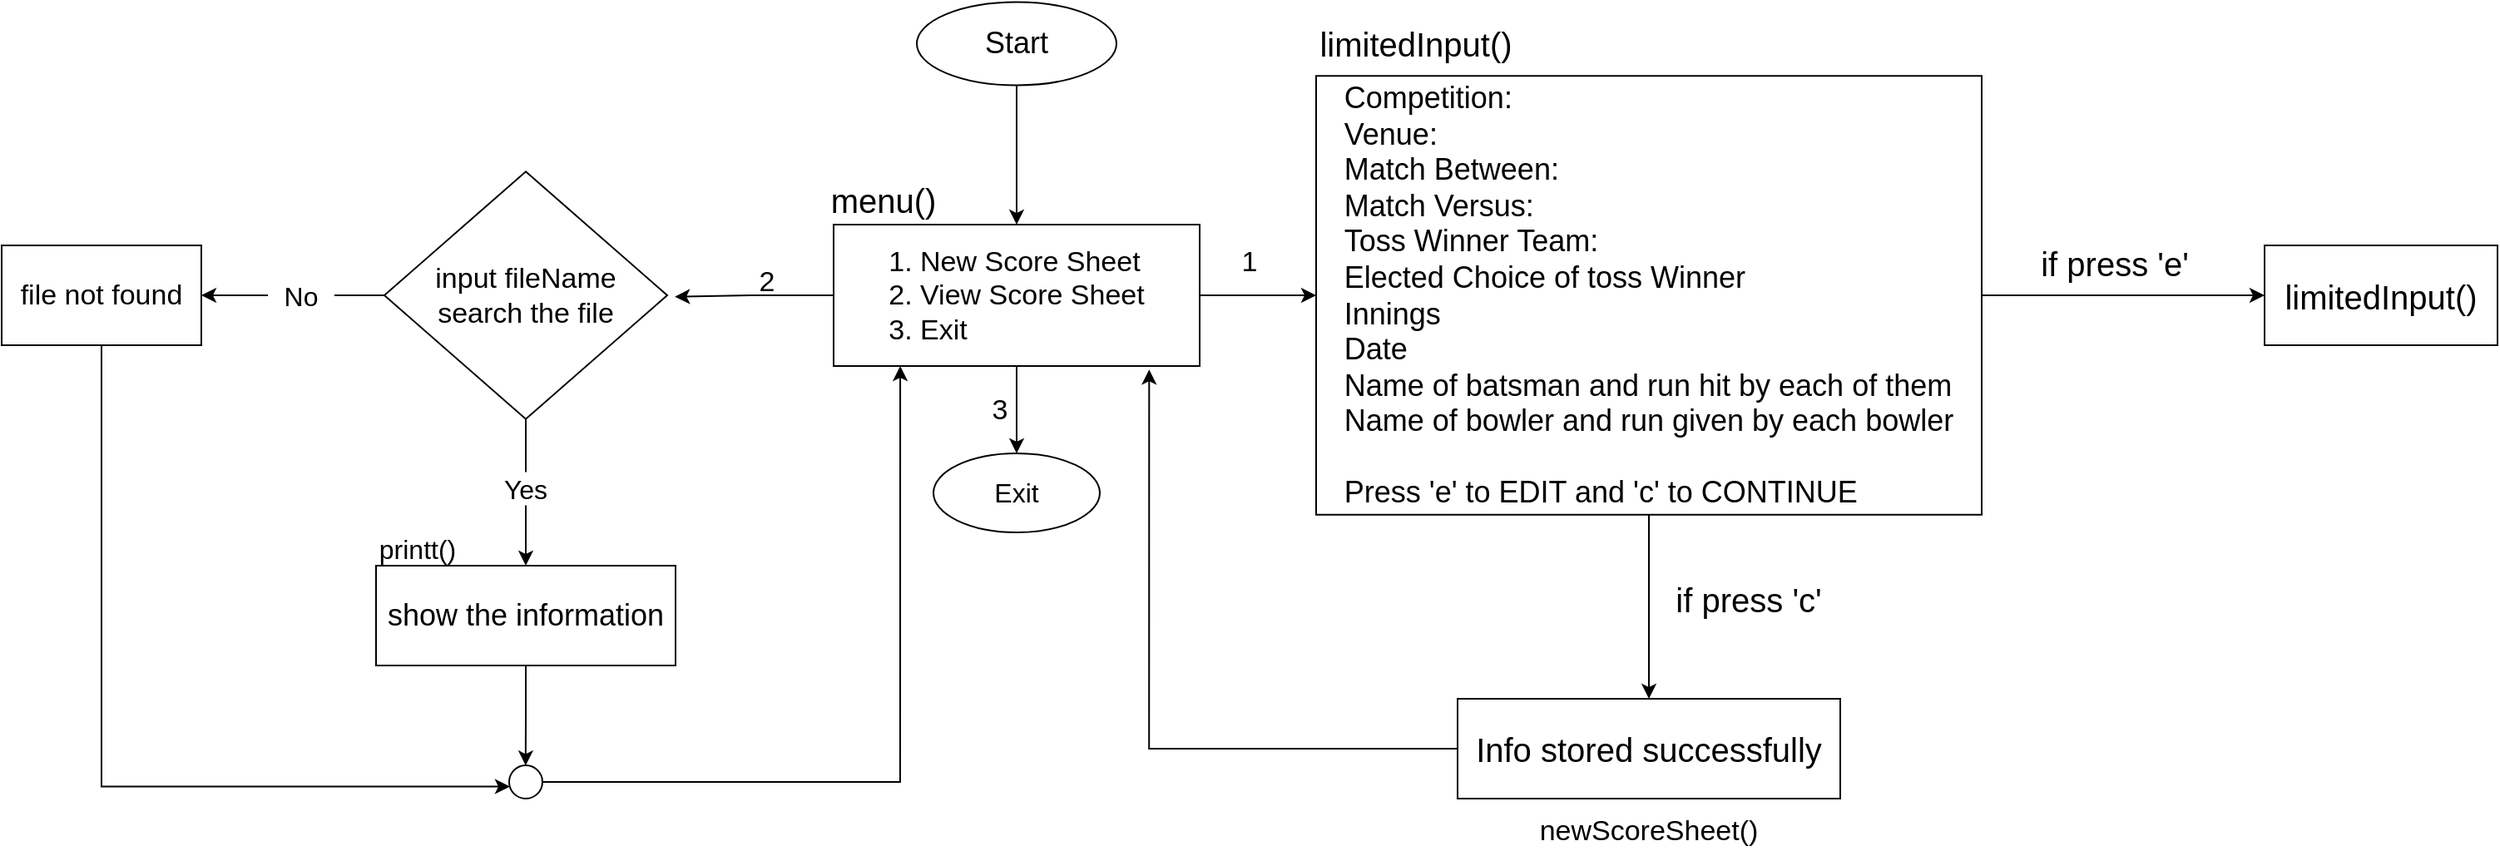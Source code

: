 <mxfile version="14.9.4" type="device"><diagram id="XV3M_1yXCi-9M63LzSHk" name="Page-1"><mxGraphModel dx="1438" dy="548" grid="1" gridSize="10" guides="1" tooltips="1" connect="0" arrows="1" fold="1" page="0" pageScale="1" pageWidth="850" pageHeight="1100" math="0" shadow="0"><root><mxCell id="0"/><mxCell id="1" parent="0"/><mxCell id="LzCQmdRZ1iY8mfzl2eSI-3" value="" style="edgeStyle=orthogonalEdgeStyle;rounded=0;orthogonalLoop=1;jettySize=auto;html=1;" edge="1" parent="1" source="LzCQmdRZ1iY8mfzl2eSI-1" target="LzCQmdRZ1iY8mfzl2eSI-2"><mxGeometry relative="1" as="geometry"/></mxCell><mxCell id="LzCQmdRZ1iY8mfzl2eSI-1" value="&lt;font style=&quot;font-size: 18px&quot;&gt;Start&lt;/font&gt;" style="ellipse;whiteSpace=wrap;html=1;" vertex="1" parent="1"><mxGeometry x="370" y="61.25" width="120" height="50" as="geometry"/></mxCell><mxCell id="LzCQmdRZ1iY8mfzl2eSI-5" value="" style="edgeStyle=orthogonalEdgeStyle;rounded=0;orthogonalLoop=1;jettySize=auto;html=1;" edge="1" parent="1" source="LzCQmdRZ1iY8mfzl2eSI-2" target="LzCQmdRZ1iY8mfzl2eSI-4"><mxGeometry relative="1" as="geometry"/></mxCell><mxCell id="LzCQmdRZ1iY8mfzl2eSI-21" value="" style="edgeStyle=orthogonalEdgeStyle;rounded=0;orthogonalLoop=1;jettySize=auto;html=1;" edge="1" parent="1" source="LzCQmdRZ1iY8mfzl2eSI-2" target="LzCQmdRZ1iY8mfzl2eSI-20"><mxGeometry relative="1" as="geometry"/></mxCell><mxCell id="LzCQmdRZ1iY8mfzl2eSI-28" style="edgeStyle=orthogonalEdgeStyle;rounded=0;orthogonalLoop=1;jettySize=auto;html=1;entryX=1.027;entryY=0.506;entryDx=0;entryDy=0;entryPerimeter=0;" edge="1" parent="1" source="LzCQmdRZ1iY8mfzl2eSI-2" target="LzCQmdRZ1iY8mfzl2eSI-26"><mxGeometry relative="1" as="geometry"/></mxCell><mxCell id="LzCQmdRZ1iY8mfzl2eSI-2" value="&lt;div style=&quot;text-align: left&quot;&gt;&lt;span style=&quot;font-size: 17px&quot;&gt;1. New Score Sheet&lt;/span&gt;&lt;/div&gt;&lt;font style=&quot;font-size: 17px&quot;&gt;&lt;div style=&quot;text-align: left&quot;&gt;&lt;span&gt;2. View Score Sheet&lt;/span&gt;&lt;/div&gt;&lt;div style=&quot;text-align: left&quot;&gt;&lt;span&gt;3. Exit&lt;/span&gt;&lt;/div&gt;&lt;/font&gt;" style="whiteSpace=wrap;html=1;" vertex="1" parent="1"><mxGeometry x="320" y="195" width="220" height="85" as="geometry"/></mxCell><mxCell id="LzCQmdRZ1iY8mfzl2eSI-9" value="" style="edgeStyle=orthogonalEdgeStyle;rounded=0;orthogonalLoop=1;jettySize=auto;html=1;" edge="1" parent="1" source="LzCQmdRZ1iY8mfzl2eSI-4" target="LzCQmdRZ1iY8mfzl2eSI-8"><mxGeometry relative="1" as="geometry"/></mxCell><mxCell id="LzCQmdRZ1iY8mfzl2eSI-12" value="" style="edgeStyle=orthogonalEdgeStyle;rounded=0;orthogonalLoop=1;jettySize=auto;html=1;" edge="1" parent="1" source="LzCQmdRZ1iY8mfzl2eSI-4" target="LzCQmdRZ1iY8mfzl2eSI-11"><mxGeometry relative="1" as="geometry"/></mxCell><mxCell id="LzCQmdRZ1iY8mfzl2eSI-4" value="&lt;div style=&quot;text-align: left ; font-size: 18px&quot;&gt;&lt;font style=&quot;font-size: 18px&quot;&gt;Competition:&lt;/font&gt;&lt;/div&gt;&lt;div style=&quot;text-align: left ; font-size: 18px&quot;&gt;&lt;span&gt;&lt;font style=&quot;font-size: 18px&quot;&gt;Venue:&lt;/font&gt;&lt;/span&gt;&lt;/div&gt;&lt;div style=&quot;text-align: left ; font-size: 18px&quot;&gt;&lt;span&gt;&lt;font style=&quot;font-size: 18px&quot;&gt;Match Between:&lt;/font&gt;&lt;/span&gt;&lt;/div&gt;&lt;div style=&quot;text-align: left ; font-size: 18px&quot;&gt;&lt;span&gt;&lt;font style=&quot;font-size: 18px&quot;&gt;Match Versus:&lt;/font&gt;&lt;/span&gt;&lt;/div&gt;&lt;div style=&quot;text-align: left ; font-size: 18px&quot;&gt;&lt;span&gt;&lt;font style=&quot;font-size: 18px&quot;&gt;Toss Winner Team:&lt;/font&gt;&lt;/span&gt;&lt;/div&gt;&lt;div style=&quot;text-align: left ; font-size: 18px&quot;&gt;&lt;span&gt;&lt;font style=&quot;font-size: 18px&quot;&gt;Elected Choice of toss Winner&lt;/font&gt;&lt;/span&gt;&lt;/div&gt;&lt;div style=&quot;text-align: left ; font-size: 18px&quot;&gt;&lt;font style=&quot;font-size: 18px&quot;&gt;Innings&lt;/font&gt;&lt;/div&gt;&lt;div style=&quot;text-align: left ; font-size: 18px&quot;&gt;&lt;font style=&quot;font-size: 18px&quot;&gt;Date&lt;/font&gt;&lt;/div&gt;&lt;div style=&quot;text-align: left ; font-size: 18px&quot;&gt;Name of batsman and run hit by each of them&lt;/div&gt;&lt;div style=&quot;text-align: left ; font-size: 18px&quot;&gt;Name of bowler and run given by each bowler&lt;/div&gt;&lt;div style=&quot;text-align: left ; font-size: 18px&quot;&gt;&lt;br&gt;Press 'e' to EDIT and 'c' to CONTINUE&lt;/div&gt;" style="whiteSpace=wrap;html=1;" vertex="1" parent="1"><mxGeometry x="610" y="105.63" width="400" height="263.75" as="geometry"/></mxCell><mxCell id="LzCQmdRZ1iY8mfzl2eSI-6" value="&lt;font style=&quot;font-size: 20px&quot;&gt;menu()&lt;/font&gt;" style="text;html=1;strokeColor=none;fillColor=none;align=center;verticalAlign=middle;whiteSpace=wrap;rounded=0;" vertex="1" parent="1"><mxGeometry x="330" y="170" width="40" height="20" as="geometry"/></mxCell><mxCell id="LzCQmdRZ1iY8mfzl2eSI-7" value="&lt;font style=&quot;font-size: 20px&quot;&gt;limitedInput()&lt;/font&gt;" style="text;html=1;strokeColor=none;fillColor=none;align=center;verticalAlign=middle;whiteSpace=wrap;rounded=0;" vertex="1" parent="1"><mxGeometry x="660" y="76.25" width="20" height="20" as="geometry"/></mxCell><mxCell id="LzCQmdRZ1iY8mfzl2eSI-8" value="&lt;font style=&quot;font-size: 20px&quot;&gt;limitedInput()&lt;/font&gt;" style="whiteSpace=wrap;html=1;" vertex="1" parent="1"><mxGeometry x="1180" y="207.5" width="140" height="60" as="geometry"/></mxCell><mxCell id="LzCQmdRZ1iY8mfzl2eSI-10" value="&lt;font style=&quot;font-size: 20px&quot;&gt;if press 'e'&lt;/font&gt;" style="text;html=1;strokeColor=none;fillColor=none;align=center;verticalAlign=middle;whiteSpace=wrap;rounded=0;" vertex="1" parent="1"><mxGeometry x="1020" y="207.5" width="140" height="20" as="geometry"/></mxCell><mxCell id="LzCQmdRZ1iY8mfzl2eSI-46" style="edgeStyle=orthogonalEdgeStyle;rounded=0;orthogonalLoop=1;jettySize=auto;html=1;entryX=0.862;entryY=1.025;entryDx=0;entryDy=0;entryPerimeter=0;" edge="1" parent="1" source="LzCQmdRZ1iY8mfzl2eSI-11" target="LzCQmdRZ1iY8mfzl2eSI-2"><mxGeometry relative="1" as="geometry"/></mxCell><mxCell id="LzCQmdRZ1iY8mfzl2eSI-11" value="&lt;font style=&quot;font-size: 20px&quot;&gt;Info stored successfully&lt;/font&gt;" style="whiteSpace=wrap;html=1;" vertex="1" parent="1"><mxGeometry x="695" y="480" width="230" height="60" as="geometry"/></mxCell><mxCell id="LzCQmdRZ1iY8mfzl2eSI-13" value="&lt;font style=&quot;font-size: 20px&quot;&gt;if press 'c'&lt;/font&gt;" style="text;html=1;strokeColor=none;fillColor=none;align=center;verticalAlign=middle;whiteSpace=wrap;rounded=0;" vertex="1" parent="1"><mxGeometry x="800" y="410" width="140" height="20" as="geometry"/></mxCell><mxCell id="LzCQmdRZ1iY8mfzl2eSI-14" value="&lt;font style=&quot;font-size: 17px&quot;&gt;newScoreSheet()&lt;/font&gt;" style="text;html=1;strokeColor=none;fillColor=none;align=center;verticalAlign=middle;whiteSpace=wrap;rounded=0;" vertex="1" parent="1"><mxGeometry x="790" y="550" width="40" height="20" as="geometry"/></mxCell><mxCell id="LzCQmdRZ1iY8mfzl2eSI-17" value="&lt;font style=&quot;font-size: 17px&quot;&gt;1&lt;/font&gt;" style="text;html=1;strokeColor=none;fillColor=none;align=center;verticalAlign=middle;whiteSpace=wrap;rounded=0;" vertex="1" parent="1"><mxGeometry x="550" y="207.5" width="40" height="20" as="geometry"/></mxCell><mxCell id="LzCQmdRZ1iY8mfzl2eSI-20" value="&lt;font style=&quot;font-size: 16px&quot;&gt;Exit&lt;/font&gt;" style="ellipse;whiteSpace=wrap;html=1;" vertex="1" parent="1"><mxGeometry x="380" y="332.5" width="100" height="47.5" as="geometry"/></mxCell><mxCell id="LzCQmdRZ1iY8mfzl2eSI-22" value="&lt;font style=&quot;font-size: 17px&quot;&gt;3&lt;/font&gt;" style="text;html=1;strokeColor=none;fillColor=none;align=center;verticalAlign=middle;whiteSpace=wrap;rounded=0;" vertex="1" parent="1"><mxGeometry x="400" y="301.88" width="40" height="10" as="geometry"/></mxCell><mxCell id="LzCQmdRZ1iY8mfzl2eSI-31" value="" style="edgeStyle=orthogonalEdgeStyle;rounded=0;orthogonalLoop=1;jettySize=auto;html=1;startArrow=none;" edge="1" parent="1" source="LzCQmdRZ1iY8mfzl2eSI-32" target="LzCQmdRZ1iY8mfzl2eSI-30"><mxGeometry relative="1" as="geometry"/></mxCell><mxCell id="LzCQmdRZ1iY8mfzl2eSI-35" value="" style="edgeStyle=orthogonalEdgeStyle;rounded=0;orthogonalLoop=1;jettySize=auto;html=1;startArrow=none;" edge="1" parent="1" source="LzCQmdRZ1iY8mfzl2eSI-36" target="LzCQmdRZ1iY8mfzl2eSI-34"><mxGeometry relative="1" as="geometry"/></mxCell><mxCell id="LzCQmdRZ1iY8mfzl2eSI-26" value="&lt;font style=&quot;font-size: 17px&quot;&gt;input fileName&lt;br&gt;search the file&lt;/font&gt;" style="rhombus;whiteSpace=wrap;html=1;" vertex="1" parent="1"><mxGeometry x="50" y="163.13" width="170" height="148.75" as="geometry"/></mxCell><mxCell id="LzCQmdRZ1iY8mfzl2eSI-44" style="edgeStyle=orthogonalEdgeStyle;rounded=0;orthogonalLoop=1;jettySize=auto;html=1;entryX=0.023;entryY=0.64;entryDx=0;entryDy=0;entryPerimeter=0;" edge="1" parent="1" source="LzCQmdRZ1iY8mfzl2eSI-30" target="LzCQmdRZ1iY8mfzl2eSI-41"><mxGeometry relative="1" as="geometry"><Array as="points"><mxPoint x="-120" y="533"/></Array></mxGeometry></mxCell><mxCell id="LzCQmdRZ1iY8mfzl2eSI-30" value="&lt;font style=&quot;font-size: 17px&quot;&gt;file not found&lt;/font&gt;" style="whiteSpace=wrap;html=1;" vertex="1" parent="1"><mxGeometry x="-180" y="207.505" width="120" height="60" as="geometry"/></mxCell><mxCell id="LzCQmdRZ1iY8mfzl2eSI-32" value="&lt;font style=&quot;font-size: 16px&quot;&gt;No&lt;/font&gt;" style="text;html=1;strokeColor=none;fillColor=none;align=center;verticalAlign=middle;whiteSpace=wrap;rounded=0;" vertex="1" parent="1"><mxGeometry x="-20" y="227.5" width="40" height="20" as="geometry"/></mxCell><mxCell id="LzCQmdRZ1iY8mfzl2eSI-33" value="" style="edgeStyle=orthogonalEdgeStyle;rounded=0;orthogonalLoop=1;jettySize=auto;html=1;endArrow=none;" edge="1" parent="1" source="LzCQmdRZ1iY8mfzl2eSI-26" target="LzCQmdRZ1iY8mfzl2eSI-32"><mxGeometry relative="1" as="geometry"><mxPoint x="50" y="237.505" as="sourcePoint"/><mxPoint x="-55" y="237.505" as="targetPoint"/></mxGeometry></mxCell><mxCell id="LzCQmdRZ1iY8mfzl2eSI-42" style="edgeStyle=orthogonalEdgeStyle;rounded=0;orthogonalLoop=1;jettySize=auto;html=1;entryX=0.496;entryY=0.008;entryDx=0;entryDy=0;entryPerimeter=0;" edge="1" parent="1" source="LzCQmdRZ1iY8mfzl2eSI-34" target="LzCQmdRZ1iY8mfzl2eSI-41"><mxGeometry relative="1" as="geometry"/></mxCell><mxCell id="LzCQmdRZ1iY8mfzl2eSI-34" value="&lt;font style=&quot;font-size: 18px&quot;&gt;show the information&lt;/font&gt;" style="whiteSpace=wrap;html=1;" vertex="1" parent="1"><mxGeometry x="45" y="400" width="180" height="60" as="geometry"/></mxCell><mxCell id="LzCQmdRZ1iY8mfzl2eSI-36" value="&lt;font style=&quot;font-size: 16px&quot;&gt;Yes&lt;/font&gt;" style="text;html=1;strokeColor=none;fillColor=none;align=center;verticalAlign=middle;whiteSpace=wrap;rounded=0;" vertex="1" parent="1"><mxGeometry x="115" y="343.75" width="40" height="20" as="geometry"/></mxCell><mxCell id="LzCQmdRZ1iY8mfzl2eSI-37" value="" style="edgeStyle=orthogonalEdgeStyle;rounded=0;orthogonalLoop=1;jettySize=auto;html=1;endArrow=none;" edge="1" parent="1" source="LzCQmdRZ1iY8mfzl2eSI-26" target="LzCQmdRZ1iY8mfzl2eSI-36"><mxGeometry relative="1" as="geometry"><mxPoint x="135" y="311.88" as="sourcePoint"/><mxPoint x="135" y="363.745" as="targetPoint"/><Array as="points"><mxPoint x="135" y="354"/></Array></mxGeometry></mxCell><mxCell id="LzCQmdRZ1iY8mfzl2eSI-38" value="&lt;font style=&quot;font-size: 16px&quot;&gt;printt()&lt;/font&gt;" style="text;html=1;strokeColor=none;fillColor=none;align=center;verticalAlign=middle;whiteSpace=wrap;rounded=0;" vertex="1" parent="1"><mxGeometry x="50" y="380" width="40" height="20" as="geometry"/></mxCell><mxCell id="LzCQmdRZ1iY8mfzl2eSI-45" style="edgeStyle=orthogonalEdgeStyle;rounded=0;orthogonalLoop=1;jettySize=auto;html=1;entryX=0.182;entryY=1;entryDx=0;entryDy=0;entryPerimeter=0;" edge="1" parent="1" source="LzCQmdRZ1iY8mfzl2eSI-41" target="LzCQmdRZ1iY8mfzl2eSI-2"><mxGeometry relative="1" as="geometry"/></mxCell><mxCell id="LzCQmdRZ1iY8mfzl2eSI-41" value="" style="ellipse;whiteSpace=wrap;html=1;aspect=fixed;" vertex="1" parent="1"><mxGeometry x="125" y="520" width="20" height="20" as="geometry"/></mxCell><mxCell id="LzCQmdRZ1iY8mfzl2eSI-47" value="&lt;font style=&quot;font-size: 17px&quot;&gt;2&lt;/font&gt;" style="text;html=1;strokeColor=none;fillColor=none;align=center;verticalAlign=middle;whiteSpace=wrap;rounded=0;" vertex="1" parent="1"><mxGeometry x="260" y="220" width="40" height="20" as="geometry"/></mxCell></root></mxGraphModel></diagram></mxfile>